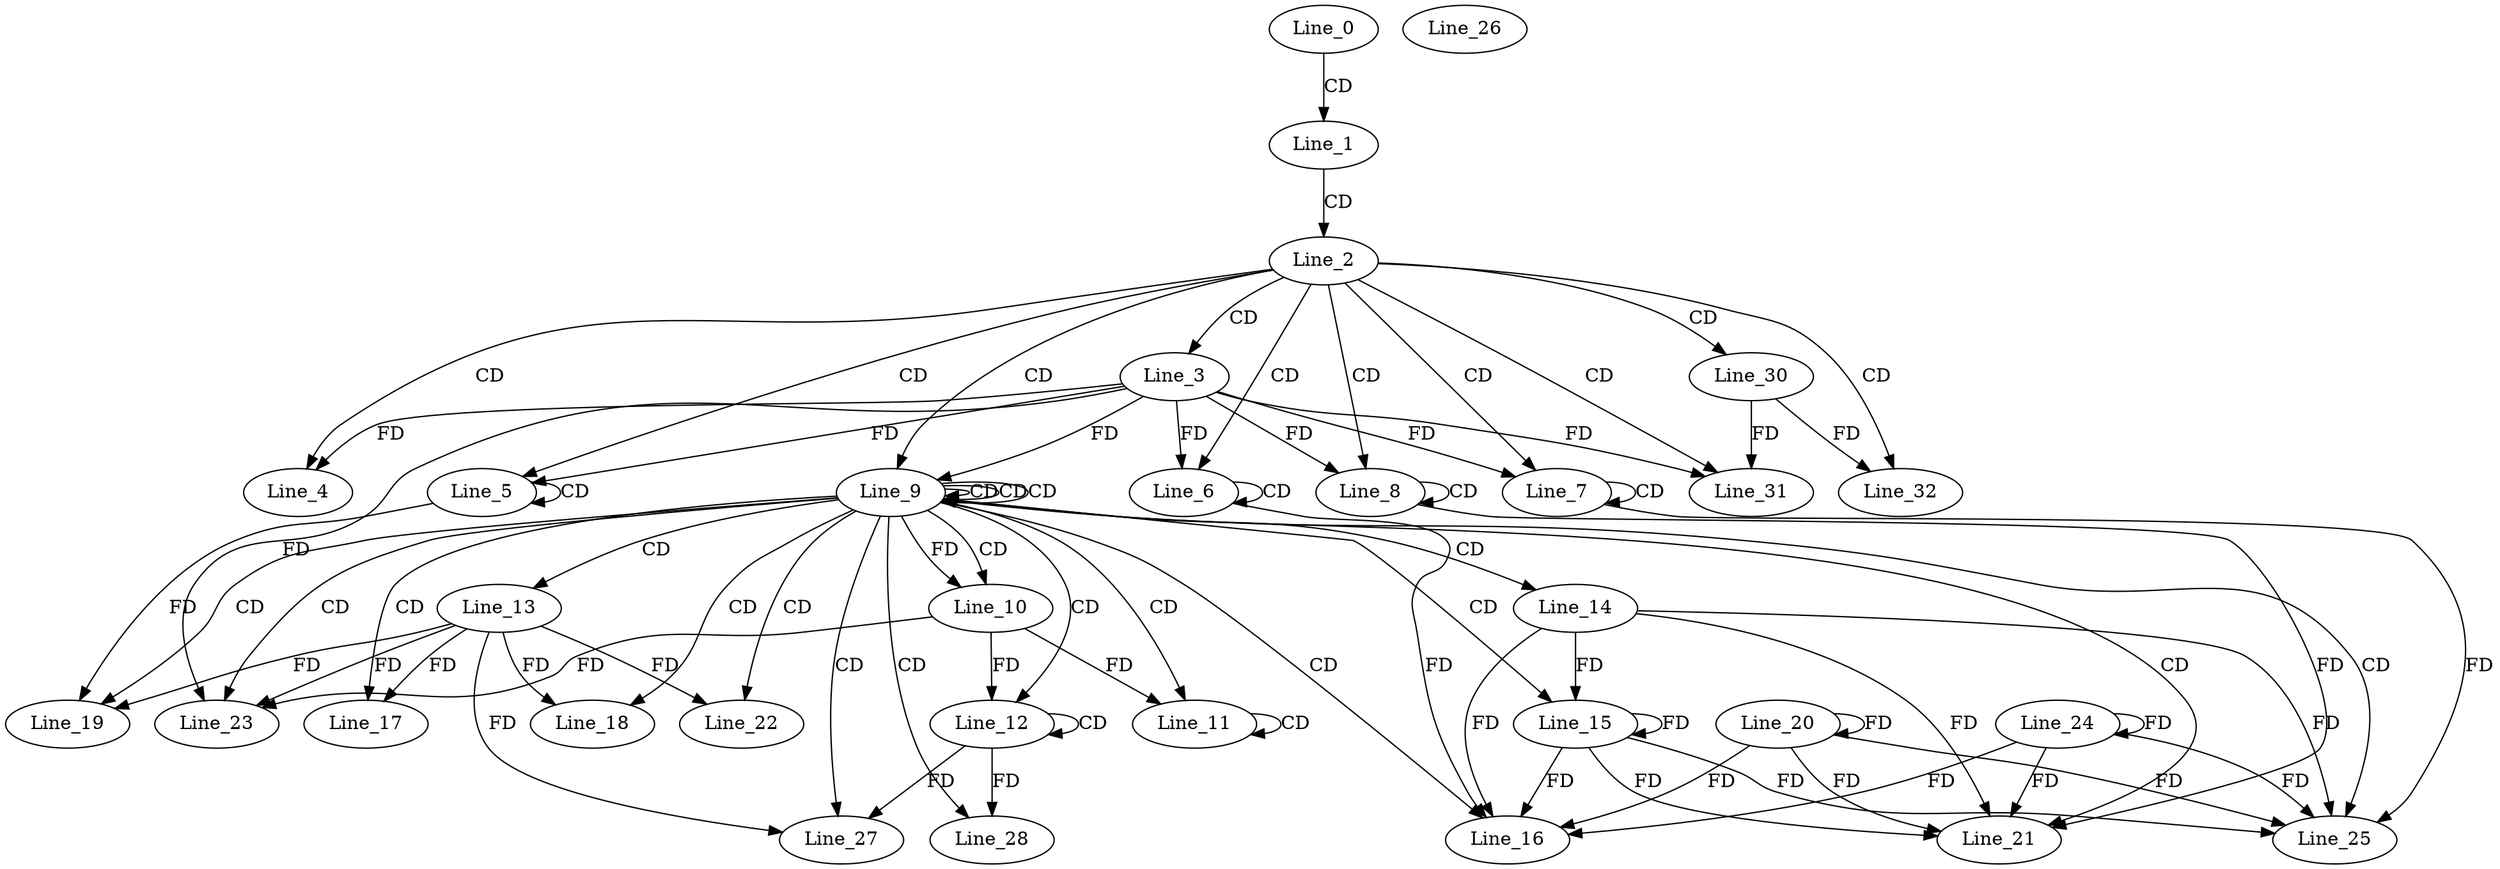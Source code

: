 digraph G {
  Line_0;
  Line_1;
  Line_2;
  Line_3;
  Line_4;
  Line_5;
  Line_5;
  Line_6;
  Line_6;
  Line_7;
  Line_7;
  Line_8;
  Line_8;
  Line_9;
  Line_9;
  Line_9;
  Line_9;
  Line_9;
  Line_10;
  Line_10;
  Line_11;
  Line_11;
  Line_11;
  Line_12;
  Line_12;
  Line_13;
  Line_14;
  Line_15;
  Line_16;
  Line_17;
  Line_18;
  Line_19;
  Line_19;
  Line_20;
  Line_21;
  Line_22;
  Line_23;
  Line_23;
  Line_23;
  Line_24;
  Line_25;
  Line_26;
  Line_27;
  Line_28;
  Line_30;
  Line_31;
  Line_32;
  Line_0 -> Line_1 [ label="CD" ];
  Line_1 -> Line_2 [ label="CD" ];
  Line_2 -> Line_3 [ label="CD" ];
  Line_2 -> Line_4 [ label="CD" ];
  Line_3 -> Line_4 [ label="FD" ];
  Line_2 -> Line_5 [ label="CD" ];
  Line_5 -> Line_5 [ label="CD" ];
  Line_3 -> Line_5 [ label="FD" ];
  Line_2 -> Line_6 [ label="CD" ];
  Line_6 -> Line_6 [ label="CD" ];
  Line_3 -> Line_6 [ label="FD" ];
  Line_2 -> Line_7 [ label="CD" ];
  Line_7 -> Line_7 [ label="CD" ];
  Line_3 -> Line_7 [ label="FD" ];
  Line_2 -> Line_8 [ label="CD" ];
  Line_8 -> Line_8 [ label="CD" ];
  Line_3 -> Line_8 [ label="FD" ];
  Line_2 -> Line_9 [ label="CD" ];
  Line_9 -> Line_9 [ label="CD" ];
  Line_9 -> Line_9 [ label="CD" ];
  Line_9 -> Line_9 [ label="CD" ];
  Line_3 -> Line_9 [ label="FD" ];
  Line_9 -> Line_10 [ label="CD" ];
  Line_9 -> Line_10 [ label="FD" ];
  Line_9 -> Line_11 [ label="CD" ];
  Line_11 -> Line_11 [ label="CD" ];
  Line_10 -> Line_11 [ label="FD" ];
  Line_9 -> Line_12 [ label="CD" ];
  Line_12 -> Line_12 [ label="CD" ];
  Line_10 -> Line_12 [ label="FD" ];
  Line_9 -> Line_13 [ label="CD" ];
  Line_9 -> Line_14 [ label="CD" ];
  Line_9 -> Line_15 [ label="CD" ];
  Line_14 -> Line_15 [ label="FD" ];
  Line_15 -> Line_15 [ label="FD" ];
  Line_9 -> Line_16 [ label="CD" ];
  Line_6 -> Line_16 [ label="FD" ];
  Line_14 -> Line_16 [ label="FD" ];
  Line_15 -> Line_16 [ label="FD" ];
  Line_9 -> Line_17 [ label="CD" ];
  Line_13 -> Line_17 [ label="FD" ];
  Line_9 -> Line_18 [ label="CD" ];
  Line_13 -> Line_18 [ label="FD" ];
  Line_9 -> Line_19 [ label="CD" ];
  Line_13 -> Line_19 [ label="FD" ];
  Line_5 -> Line_19 [ label="FD" ];
  Line_20 -> Line_20 [ label="FD" ];
  Line_9 -> Line_21 [ label="CD" ];
  Line_8 -> Line_21 [ label="FD" ];
  Line_14 -> Line_21 [ label="FD" ];
  Line_15 -> Line_21 [ label="FD" ];
  Line_20 -> Line_21 [ label="FD" ];
  Line_9 -> Line_22 [ label="CD" ];
  Line_13 -> Line_22 [ label="FD" ];
  Line_9 -> Line_23 [ label="CD" ];
  Line_13 -> Line_23 [ label="FD" ];
  Line_3 -> Line_23 [ label="FD" ];
  Line_10 -> Line_23 [ label="FD" ];
  Line_24 -> Line_24 [ label="FD" ];
  Line_9 -> Line_25 [ label="CD" ];
  Line_7 -> Line_25 [ label="FD" ];
  Line_14 -> Line_25 [ label="FD" ];
  Line_15 -> Line_25 [ label="FD" ];
  Line_20 -> Line_25 [ label="FD" ];
  Line_24 -> Line_25 [ label="FD" ];
  Line_9 -> Line_27 [ label="CD" ];
  Line_12 -> Line_27 [ label="FD" ];
  Line_13 -> Line_27 [ label="FD" ];
  Line_9 -> Line_28 [ label="CD" ];
  Line_12 -> Line_28 [ label="FD" ];
  Line_2 -> Line_30 [ label="CD" ];
  Line_2 -> Line_31 [ label="CD" ];
  Line_3 -> Line_31 [ label="FD" ];
  Line_30 -> Line_31 [ label="FD" ];
  Line_2 -> Line_32 [ label="CD" ];
  Line_30 -> Line_32 [ label="FD" ];
  Line_20 -> Line_16 [ label="FD" ];
  Line_24 -> Line_16 [ label="FD" ];
  Line_24 -> Line_21 [ label="FD" ];
}
